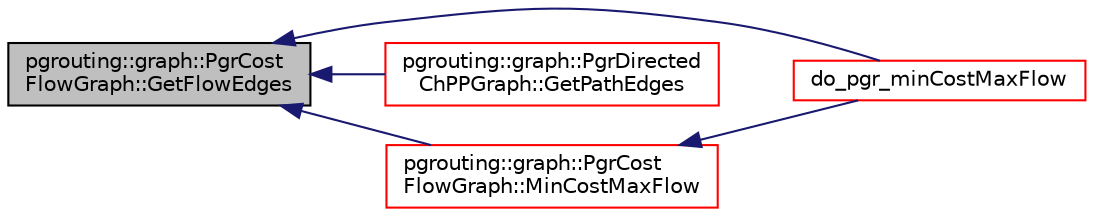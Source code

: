 digraph "pgrouting::graph::PgrCostFlowGraph::GetFlowEdges"
{
  edge [fontname="Helvetica",fontsize="10",labelfontname="Helvetica",labelfontsize="10"];
  node [fontname="Helvetica",fontsize="10",shape=record];
  rankdir="LR";
  Node86 [label="pgrouting::graph::PgrCost\lFlowGraph::GetFlowEdges",height=0.2,width=0.4,color="black", fillcolor="grey75", style="filled", fontcolor="black"];
  Node86 -> Node87 [dir="back",color="midnightblue",fontsize="10",style="solid",fontname="Helvetica"];
  Node87 [label="do_pgr_minCostMaxFlow",height=0.2,width=0.4,color="red", fillcolor="white", style="filled",URL="$minCostMaxFlow__driver_8h.html#acd74794505635d387a4eebe8eb657bad"];
  Node86 -> Node90 [dir="back",color="midnightblue",fontsize="10",style="solid",fontname="Helvetica"];
  Node90 [label="pgrouting::graph::PgrDirected\lChPPGraph::GetPathEdges",height=0.2,width=0.4,color="red", fillcolor="white", style="filled",URL="$classpgrouting_1_1graph_1_1PgrDirectedChPPGraph.html#ac675204cca5c10ceeccfada49321ca8c"];
  Node86 -> Node95 [dir="back",color="midnightblue",fontsize="10",style="solid",fontname="Helvetica"];
  Node95 [label="pgrouting::graph::PgrCost\lFlowGraph::MinCostMaxFlow",height=0.2,width=0.4,color="red", fillcolor="white", style="filled",URL="$classpgrouting_1_1graph_1_1PgrCostFlowGraph.html#a28c4c1b3af55280347d2f79b8387ef90"];
  Node95 -> Node87 [dir="back",color="midnightblue",fontsize="10",style="solid",fontname="Helvetica"];
}
